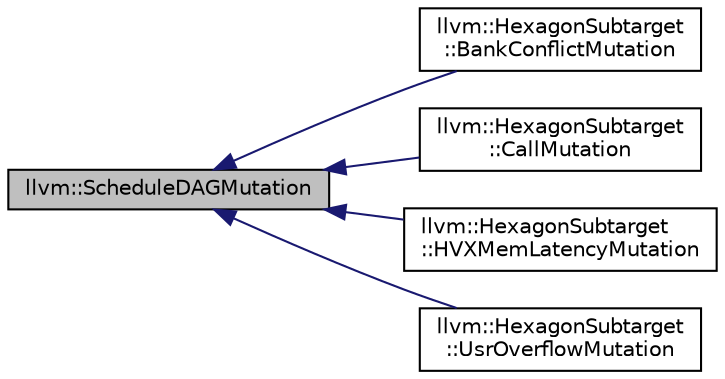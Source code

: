 digraph "llvm::ScheduleDAGMutation"
{
 // LATEX_PDF_SIZE
  bgcolor="transparent";
  edge [fontname="Helvetica",fontsize="10",labelfontname="Helvetica",labelfontsize="10"];
  node [fontname="Helvetica",fontsize="10",shape="box"];
  rankdir="LR";
  Node1 [label="llvm::ScheduleDAGMutation",height=0.2,width=0.4,color="black", fillcolor="grey75", style="filled", fontcolor="black",tooltip="Mutate the DAG as a postpass after normal DAG building."];
  Node1 -> Node2 [dir="back",color="midnightblue",fontsize="10",style="solid",fontname="Helvetica"];
  Node2 [label="llvm::HexagonSubtarget\l::BankConflictMutation",height=0.2,width=0.4,color="black",URL="$structllvm_1_1HexagonSubtarget_1_1BankConflictMutation.html",tooltip=" "];
  Node1 -> Node3 [dir="back",color="midnightblue",fontsize="10",style="solid",fontname="Helvetica"];
  Node3 [label="llvm::HexagonSubtarget\l::CallMutation",height=0.2,width=0.4,color="black",URL="$structllvm_1_1HexagonSubtarget_1_1CallMutation.html",tooltip=" "];
  Node1 -> Node4 [dir="back",color="midnightblue",fontsize="10",style="solid",fontname="Helvetica"];
  Node4 [label="llvm::HexagonSubtarget\l::HVXMemLatencyMutation",height=0.2,width=0.4,color="black",URL="$structllvm_1_1HexagonSubtarget_1_1HVXMemLatencyMutation.html",tooltip=" "];
  Node1 -> Node5 [dir="back",color="midnightblue",fontsize="10",style="solid",fontname="Helvetica"];
  Node5 [label="llvm::HexagonSubtarget\l::UsrOverflowMutation",height=0.2,width=0.4,color="black",URL="$structllvm_1_1HexagonSubtarget_1_1UsrOverflowMutation.html",tooltip=" "];
}
